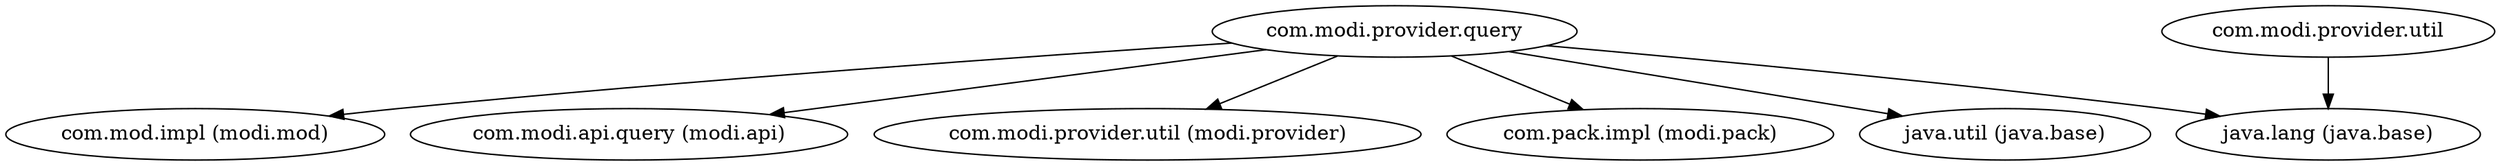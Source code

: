 digraph "modi.provider" {
    // Path: /Users/hakan/IdeaProjects/jigsaw/modims/out/modi.provider
   "com.modi.provider.query"                          -> "com.mod.impl (modi.mod)";
   "com.modi.provider.query"                          -> "com.modi.api.query (modi.api)";
   "com.modi.provider.query"                          -> "com.modi.provider.util (modi.provider)";
   "com.modi.provider.query"                          -> "com.pack.impl (modi.pack)";
   "com.modi.provider.query"                          -> "java.lang (java.base)";
   "com.modi.provider.query"                          -> "java.util (java.base)";
   "com.modi.provider.util"                           -> "java.lang (java.base)";
}
